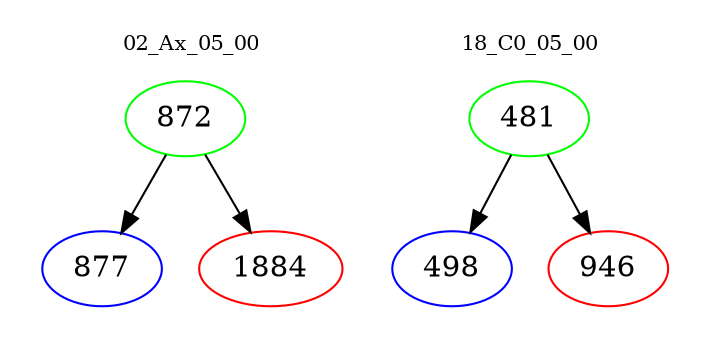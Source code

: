 digraph{
subgraph cluster_0 {
color = white
label = "02_Ax_05_00";
fontsize=10;
T0_872 [label="872", color="green"]
T0_872 -> T0_877 [color="black"]
T0_877 [label="877", color="blue"]
T0_872 -> T0_1884 [color="black"]
T0_1884 [label="1884", color="red"]
}
subgraph cluster_1 {
color = white
label = "18_C0_05_00";
fontsize=10;
T1_481 [label="481", color="green"]
T1_481 -> T1_498 [color="black"]
T1_498 [label="498", color="blue"]
T1_481 -> T1_946 [color="black"]
T1_946 [label="946", color="red"]
}
}
